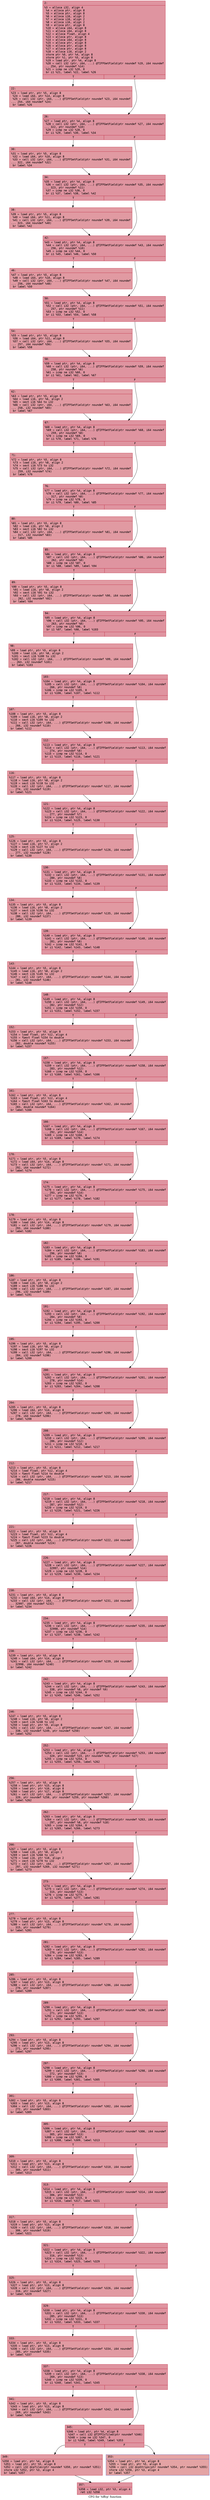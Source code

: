 digraph "CFG for 'tiffcp' function" {
	label="CFG for 'tiffcp' function";

	Node0x600003426a30 [shape=record,color="#b70d28ff", style=filled, fillcolor="#b70d2870" fontname="Courier",label="{2:\l|  %3 = alloca i32, align 4\l  %4 = alloca ptr, align 8\l  %5 = alloca ptr, align 8\l  %6 = alloca i16, align 2\l  %7 = alloca i16, align 2\l  %8 = alloca i16, align 2\l  %9 = alloca ptr, align 8\l  %10 = alloca i64, align 8\l  %11 = alloca i64, align 8\l  %12 = alloca float, align 4\l  %13 = alloca ptr, align 8\l  %14 = alloca i64, align 8\l  %15 = alloca ptr, align 8\l  %16 = alloca ptr, align 8\l  %17 = alloca ptr, align 8\l  %18 = alloca i16, align 2\l  store ptr %0, ptr %4, align 8\l  store ptr %1, ptr %5, align 8\l  %19 = load ptr, ptr %4, align 8\l  %20 = call i32 (ptr, i64, ...) @TIFFGetField(ptr noundef %19, i64 noundef\l... 254, ptr noundef %14)\l  %21 = icmp ne i32 %20, 0\l  br i1 %21, label %22, label %26\l|{<s0>T|<s1>F}}"];
	Node0x600003426a30:s0 -> Node0x600003426a80[tooltip="2 -> 22\nProbability 62.50%" ];
	Node0x600003426a30:s1 -> Node0x600003426ad0[tooltip="2 -> 26\nProbability 37.50%" ];
	Node0x600003426a80 [shape=record,color="#b70d28ff", style=filled, fillcolor="#bb1b2c70" fontname="Courier",label="{22:\l|  %23 = load ptr, ptr %5, align 8\l  %24 = load i64, ptr %14, align 8\l  %25 = call i32 (ptr, i64, ...) @TIFFSetField(ptr noundef %23, i64 noundef\l... 254, i64 noundef %24)\l  br label %26\l}"];
	Node0x600003426a80 -> Node0x600003426ad0[tooltip="22 -> 26\nProbability 100.00%" ];
	Node0x600003426ad0 [shape=record,color="#b70d28ff", style=filled, fillcolor="#b70d2870" fontname="Courier",label="{26:\l|  %27 = load ptr, ptr %4, align 8\l  %28 = call i32 (ptr, i64, ...) @TIFFGetField(ptr noundef %27, i64 noundef\l... 322, ptr noundef %10)\l  %29 = icmp ne i32 %28, 0\l  br i1 %29, label %30, label %34\l|{<s0>T|<s1>F}}"];
	Node0x600003426ad0:s0 -> Node0x600003426b20[tooltip="26 -> 30\nProbability 62.50%" ];
	Node0x600003426ad0:s1 -> Node0x600003426b70[tooltip="26 -> 34\nProbability 37.50%" ];
	Node0x600003426b20 [shape=record,color="#b70d28ff", style=filled, fillcolor="#bb1b2c70" fontname="Courier",label="{30:\l|  %31 = load ptr, ptr %5, align 8\l  %32 = load i64, ptr %10, align 8\l  %33 = call i32 (ptr, i64, ...) @TIFFSetField(ptr noundef %31, i64 noundef\l... 322, i64 noundef %32)\l  br label %34\l}"];
	Node0x600003426b20 -> Node0x600003426b70[tooltip="30 -> 34\nProbability 100.00%" ];
	Node0x600003426b70 [shape=record,color="#b70d28ff", style=filled, fillcolor="#b70d2870" fontname="Courier",label="{34:\l|  %35 = load ptr, ptr %4, align 8\l  %36 = call i32 (ptr, i64, ...) @TIFFGetField(ptr noundef %35, i64 noundef\l... 323, ptr noundef %11)\l  %37 = icmp ne i32 %36, 0\l  br i1 %37, label %38, label %42\l|{<s0>T|<s1>F}}"];
	Node0x600003426b70:s0 -> Node0x600003426bc0[tooltip="34 -> 38\nProbability 62.50%" ];
	Node0x600003426b70:s1 -> Node0x600003426c10[tooltip="34 -> 42\nProbability 37.50%" ];
	Node0x600003426bc0 [shape=record,color="#b70d28ff", style=filled, fillcolor="#bb1b2c70" fontname="Courier",label="{38:\l|  %39 = load ptr, ptr %5, align 8\l  %40 = load i64, ptr %11, align 8\l  %41 = call i32 (ptr, i64, ...) @TIFFSetField(ptr noundef %39, i64 noundef\l... 323, i64 noundef %40)\l  br label %42\l}"];
	Node0x600003426bc0 -> Node0x600003426c10[tooltip="38 -> 42\nProbability 100.00%" ];
	Node0x600003426c10 [shape=record,color="#b70d28ff", style=filled, fillcolor="#b70d2870" fontname="Courier",label="{42:\l|  %43 = load ptr, ptr %4, align 8\l  %44 = call i32 (ptr, i64, ...) @TIFFGetField(ptr noundef %43, i64 noundef\l... 256, ptr noundef %10)\l  %45 = icmp ne i32 %44, 0\l  br i1 %45, label %46, label %50\l|{<s0>T|<s1>F}}"];
	Node0x600003426c10:s0 -> Node0x600003426c60[tooltip="42 -> 46\nProbability 62.50%" ];
	Node0x600003426c10:s1 -> Node0x600003426cb0[tooltip="42 -> 50\nProbability 37.50%" ];
	Node0x600003426c60 [shape=record,color="#b70d28ff", style=filled, fillcolor="#bb1b2c70" fontname="Courier",label="{46:\l|  %47 = load ptr, ptr %5, align 8\l  %48 = load i64, ptr %10, align 8\l  %49 = call i32 (ptr, i64, ...) @TIFFSetField(ptr noundef %47, i64 noundef\l... 256, i64 noundef %48)\l  br label %50\l}"];
	Node0x600003426c60 -> Node0x600003426cb0[tooltip="46 -> 50\nProbability 100.00%" ];
	Node0x600003426cb0 [shape=record,color="#b70d28ff", style=filled, fillcolor="#b70d2870" fontname="Courier",label="{50:\l|  %51 = load ptr, ptr %4, align 8\l  %52 = call i32 (ptr, i64, ...) @TIFFGetField(ptr noundef %51, i64 noundef\l... 257, ptr noundef %11)\l  %53 = icmp ne i32 %52, 0\l  br i1 %53, label %54, label %58\l|{<s0>T|<s1>F}}"];
	Node0x600003426cb0:s0 -> Node0x600003426d00[tooltip="50 -> 54\nProbability 62.50%" ];
	Node0x600003426cb0:s1 -> Node0x600003426d50[tooltip="50 -> 58\nProbability 37.50%" ];
	Node0x600003426d00 [shape=record,color="#b70d28ff", style=filled, fillcolor="#bb1b2c70" fontname="Courier",label="{54:\l|  %55 = load ptr, ptr %5, align 8\l  %56 = load i64, ptr %11, align 8\l  %57 = call i32 (ptr, i64, ...) @TIFFSetField(ptr noundef %55, i64 noundef\l... 257, i64 noundef %56)\l  br label %58\l}"];
	Node0x600003426d00 -> Node0x600003426d50[tooltip="54 -> 58\nProbability 100.00%" ];
	Node0x600003426d50 [shape=record,color="#b70d28ff", style=filled, fillcolor="#b70d2870" fontname="Courier",label="{58:\l|  %59 = load ptr, ptr %4, align 8\l  %60 = call i32 (ptr, i64, ...) @TIFFGetField(ptr noundef %59, i64 noundef\l... 258, ptr noundef %6)\l  %61 = icmp ne i32 %60, 0\l  br i1 %61, label %62, label %67\l|{<s0>T|<s1>F}}"];
	Node0x600003426d50:s0 -> Node0x600003426da0[tooltip="58 -> 62\nProbability 62.50%" ];
	Node0x600003426d50:s1 -> Node0x600003426df0[tooltip="58 -> 67\nProbability 37.50%" ];
	Node0x600003426da0 [shape=record,color="#b70d28ff", style=filled, fillcolor="#bb1b2c70" fontname="Courier",label="{62:\l|  %63 = load ptr, ptr %5, align 8\l  %64 = load i16, ptr %6, align 2\l  %65 = sext i16 %64 to i32\l  %66 = call i32 (ptr, i64, ...) @TIFFSetField(ptr noundef %63, i64 noundef\l... 258, i32 noundef %65)\l  br label %67\l}"];
	Node0x600003426da0 -> Node0x600003426df0[tooltip="62 -> 67\nProbability 100.00%" ];
	Node0x600003426df0 [shape=record,color="#b70d28ff", style=filled, fillcolor="#b70d2870" fontname="Courier",label="{67:\l|  %68 = load ptr, ptr %4, align 8\l  %69 = call i32 (ptr, i64, ...) @TIFFGetField(ptr noundef %68, i64 noundef\l... 259, ptr noundef %8)\l  %70 = icmp ne i32 %69, 0\l  br i1 %70, label %71, label %76\l|{<s0>T|<s1>F}}"];
	Node0x600003426df0:s0 -> Node0x600003426e40[tooltip="67 -> 71\nProbability 62.50%" ];
	Node0x600003426df0:s1 -> Node0x600003426e90[tooltip="67 -> 76\nProbability 37.50%" ];
	Node0x600003426e40 [shape=record,color="#b70d28ff", style=filled, fillcolor="#bb1b2c70" fontname="Courier",label="{71:\l|  %72 = load ptr, ptr %5, align 8\l  %73 = load i16, ptr %8, align 2\l  %74 = sext i16 %73 to i32\l  %75 = call i32 (ptr, i64, ...) @TIFFSetField(ptr noundef %72, i64 noundef\l... 259, i32 noundef %74)\l  br label %76\l}"];
	Node0x600003426e40 -> Node0x600003426e90[tooltip="71 -> 76\nProbability 100.00%" ];
	Node0x600003426e90 [shape=record,color="#b70d28ff", style=filled, fillcolor="#b70d2870" fontname="Courier",label="{76:\l|  %77 = load ptr, ptr %4, align 8\l  %78 = call i32 (ptr, i64, ...) @TIFFGetField(ptr noundef %77, i64 noundef\l... 317, ptr noundef %8)\l  %79 = icmp ne i32 %78, 0\l  br i1 %79, label %80, label %85\l|{<s0>T|<s1>F}}"];
	Node0x600003426e90:s0 -> Node0x600003426ee0[tooltip="76 -> 80\nProbability 62.50%" ];
	Node0x600003426e90:s1 -> Node0x600003426f30[tooltip="76 -> 85\nProbability 37.50%" ];
	Node0x600003426ee0 [shape=record,color="#b70d28ff", style=filled, fillcolor="#bb1b2c70" fontname="Courier",label="{80:\l|  %81 = load ptr, ptr %5, align 8\l  %82 = load i16, ptr %8, align 2\l  %83 = sext i16 %82 to i32\l  %84 = call i32 (ptr, i64, ...) @TIFFSetField(ptr noundef %81, i64 noundef\l... 317, i32 noundef %83)\l  br label %85\l}"];
	Node0x600003426ee0 -> Node0x600003426f30[tooltip="80 -> 85\nProbability 100.00%" ];
	Node0x600003426f30 [shape=record,color="#b70d28ff", style=filled, fillcolor="#b70d2870" fontname="Courier",label="{85:\l|  %86 = load ptr, ptr %4, align 8\l  %87 = call i32 (ptr, i64, ...) @TIFFGetField(ptr noundef %86, i64 noundef\l... 262, ptr noundef %8)\l  %88 = icmp ne i32 %87, 0\l  br i1 %88, label %89, label %94\l|{<s0>T|<s1>F}}"];
	Node0x600003426f30:s0 -> Node0x600003426f80[tooltip="85 -> 89\nProbability 62.50%" ];
	Node0x600003426f30:s1 -> Node0x600003426fd0[tooltip="85 -> 94\nProbability 37.50%" ];
	Node0x600003426f80 [shape=record,color="#b70d28ff", style=filled, fillcolor="#bb1b2c70" fontname="Courier",label="{89:\l|  %90 = load ptr, ptr %5, align 8\l  %91 = load i16, ptr %8, align 2\l  %92 = sext i16 %91 to i32\l  %93 = call i32 (ptr, i64, ...) @TIFFSetField(ptr noundef %90, i64 noundef\l... 262, i32 noundef %92)\l  br label %94\l}"];
	Node0x600003426f80 -> Node0x600003426fd0[tooltip="89 -> 94\nProbability 100.00%" ];
	Node0x600003426fd0 [shape=record,color="#b70d28ff", style=filled, fillcolor="#b70d2870" fontname="Courier",label="{94:\l|  %95 = load ptr, ptr %4, align 8\l  %96 = call i32 (ptr, i64, ...) @TIFFGetField(ptr noundef %95, i64 noundef\l... 263, ptr noundef %8)\l  %97 = icmp ne i32 %96, 0\l  br i1 %97, label %98, label %103\l|{<s0>T|<s1>F}}"];
	Node0x600003426fd0:s0 -> Node0x600003427020[tooltip="94 -> 98\nProbability 62.50%" ];
	Node0x600003426fd0:s1 -> Node0x600003427070[tooltip="94 -> 103\nProbability 37.50%" ];
	Node0x600003427020 [shape=record,color="#b70d28ff", style=filled, fillcolor="#bb1b2c70" fontname="Courier",label="{98:\l|  %99 = load ptr, ptr %5, align 8\l  %100 = load i16, ptr %8, align 2\l  %101 = sext i16 %100 to i32\l  %102 = call i32 (ptr, i64, ...) @TIFFSetField(ptr noundef %99, i64 noundef\l... 263, i32 noundef %101)\l  br label %103\l}"];
	Node0x600003427020 -> Node0x600003427070[tooltip="98 -> 103\nProbability 100.00%" ];
	Node0x600003427070 [shape=record,color="#b70d28ff", style=filled, fillcolor="#b70d2870" fontname="Courier",label="{103:\l|  %104 = load ptr, ptr %4, align 8\l  %105 = call i32 (ptr, i64, ...) @TIFFGetField(ptr noundef %104, i64 noundef\l... 266, ptr noundef %8)\l  %106 = icmp ne i32 %105, 0\l  br i1 %106, label %107, label %112\l|{<s0>T|<s1>F}}"];
	Node0x600003427070:s0 -> Node0x6000034270c0[tooltip="103 -> 107\nProbability 62.50%" ];
	Node0x600003427070:s1 -> Node0x600003427110[tooltip="103 -> 112\nProbability 37.50%" ];
	Node0x6000034270c0 [shape=record,color="#b70d28ff", style=filled, fillcolor="#bb1b2c70" fontname="Courier",label="{107:\l|  %108 = load ptr, ptr %5, align 8\l  %109 = load i16, ptr %8, align 2\l  %110 = sext i16 %109 to i32\l  %111 = call i32 (ptr, i64, ...) @TIFFSetField(ptr noundef %108, i64 noundef\l... 266, i32 noundef %110)\l  br label %112\l}"];
	Node0x6000034270c0 -> Node0x600003427110[tooltip="107 -> 112\nProbability 100.00%" ];
	Node0x600003427110 [shape=record,color="#b70d28ff", style=filled, fillcolor="#b70d2870" fontname="Courier",label="{112:\l|  %113 = load ptr, ptr %4, align 8\l  %114 = call i32 (ptr, i64, ...) @TIFFGetField(ptr noundef %113, i64 noundef\l... 274, ptr noundef %8)\l  %115 = icmp ne i32 %114, 0\l  br i1 %115, label %116, label %121\l|{<s0>T|<s1>F}}"];
	Node0x600003427110:s0 -> Node0x600003427160[tooltip="112 -> 116\nProbability 62.50%" ];
	Node0x600003427110:s1 -> Node0x6000034271b0[tooltip="112 -> 121\nProbability 37.50%" ];
	Node0x600003427160 [shape=record,color="#b70d28ff", style=filled, fillcolor="#bb1b2c70" fontname="Courier",label="{116:\l|  %117 = load ptr, ptr %5, align 8\l  %118 = load i16, ptr %8, align 2\l  %119 = sext i16 %118 to i32\l  %120 = call i32 (ptr, i64, ...) @TIFFSetField(ptr noundef %117, i64 noundef\l... 274, i32 noundef %119)\l  br label %121\l}"];
	Node0x600003427160 -> Node0x6000034271b0[tooltip="116 -> 121\nProbability 100.00%" ];
	Node0x6000034271b0 [shape=record,color="#b70d28ff", style=filled, fillcolor="#b70d2870" fontname="Courier",label="{121:\l|  %122 = load ptr, ptr %4, align 8\l  %123 = call i32 (ptr, i64, ...) @TIFFGetField(ptr noundef %122, i64 noundef\l... 277, ptr noundef %7)\l  %124 = icmp ne i32 %123, 0\l  br i1 %124, label %125, label %130\l|{<s0>T|<s1>F}}"];
	Node0x6000034271b0:s0 -> Node0x600003427200[tooltip="121 -> 125\nProbability 62.50%" ];
	Node0x6000034271b0:s1 -> Node0x600003427250[tooltip="121 -> 130\nProbability 37.50%" ];
	Node0x600003427200 [shape=record,color="#b70d28ff", style=filled, fillcolor="#bb1b2c70" fontname="Courier",label="{125:\l|  %126 = load ptr, ptr %5, align 8\l  %127 = load i16, ptr %7, align 2\l  %128 = sext i16 %127 to i32\l  %129 = call i32 (ptr, i64, ...) @TIFFSetField(ptr noundef %126, i64 noundef\l... 277, i32 noundef %128)\l  br label %130\l}"];
	Node0x600003427200 -> Node0x600003427250[tooltip="125 -> 130\nProbability 100.00%" ];
	Node0x600003427250 [shape=record,color="#b70d28ff", style=filled, fillcolor="#b70d2870" fontname="Courier",label="{130:\l|  %131 = load ptr, ptr %4, align 8\l  %132 = call i32 (ptr, i64, ...) @TIFFGetField(ptr noundef %131, i64 noundef\l... 280, ptr noundef %8)\l  %133 = icmp ne i32 %132, 0\l  br i1 %133, label %134, label %139\l|{<s0>T|<s1>F}}"];
	Node0x600003427250:s0 -> Node0x6000034272a0[tooltip="130 -> 134\nProbability 62.50%" ];
	Node0x600003427250:s1 -> Node0x6000034272f0[tooltip="130 -> 139\nProbability 37.50%" ];
	Node0x6000034272a0 [shape=record,color="#b70d28ff", style=filled, fillcolor="#bb1b2c70" fontname="Courier",label="{134:\l|  %135 = load ptr, ptr %5, align 8\l  %136 = load i16, ptr %8, align 2\l  %137 = sext i16 %136 to i32\l  %138 = call i32 (ptr, i64, ...) @TIFFSetField(ptr noundef %135, i64 noundef\l... 280, i32 noundef %137)\l  br label %139\l}"];
	Node0x6000034272a0 -> Node0x6000034272f0[tooltip="134 -> 139\nProbability 100.00%" ];
	Node0x6000034272f0 [shape=record,color="#b70d28ff", style=filled, fillcolor="#b70d2870" fontname="Courier",label="{139:\l|  %140 = load ptr, ptr %4, align 8\l  %141 = call i32 (ptr, i64, ...) @TIFFGetField(ptr noundef %140, i64 noundef\l... 281, ptr noundef %8)\l  %142 = icmp ne i32 %141, 0\l  br i1 %142, label %143, label %148\l|{<s0>T|<s1>F}}"];
	Node0x6000034272f0:s0 -> Node0x600003427340[tooltip="139 -> 143\nProbability 62.50%" ];
	Node0x6000034272f0:s1 -> Node0x600003427390[tooltip="139 -> 148\nProbability 37.50%" ];
	Node0x600003427340 [shape=record,color="#b70d28ff", style=filled, fillcolor="#bb1b2c70" fontname="Courier",label="{143:\l|  %144 = load ptr, ptr %5, align 8\l  %145 = load i16, ptr %8, align 2\l  %146 = sext i16 %145 to i32\l  %147 = call i32 (ptr, i64, ...) @TIFFSetField(ptr noundef %144, i64 noundef\l... 281, i32 noundef %146)\l  br label %148\l}"];
	Node0x600003427340 -> Node0x600003427390[tooltip="143 -> 148\nProbability 100.00%" ];
	Node0x600003427390 [shape=record,color="#b70d28ff", style=filled, fillcolor="#b70d2870" fontname="Courier",label="{148:\l|  %149 = load ptr, ptr %4, align 8\l  %150 = call i32 (ptr, i64, ...) @TIFFGetField(ptr noundef %149, i64 noundef\l... 282, ptr noundef %12)\l  %151 = icmp ne i32 %150, 0\l  br i1 %151, label %152, label %157\l|{<s0>T|<s1>F}}"];
	Node0x600003427390:s0 -> Node0x6000034273e0[tooltip="148 -> 152\nProbability 62.50%" ];
	Node0x600003427390:s1 -> Node0x600003427430[tooltip="148 -> 157\nProbability 37.50%" ];
	Node0x6000034273e0 [shape=record,color="#b70d28ff", style=filled, fillcolor="#bb1b2c70" fontname="Courier",label="{152:\l|  %153 = load ptr, ptr %5, align 8\l  %154 = load float, ptr %12, align 4\l  %155 = fpext float %154 to double\l  %156 = call i32 (ptr, i64, ...) @TIFFSetField(ptr noundef %153, i64 noundef\l... 282, double noundef %155)\l  br label %157\l}"];
	Node0x6000034273e0 -> Node0x600003427430[tooltip="152 -> 157\nProbability 100.00%" ];
	Node0x600003427430 [shape=record,color="#b70d28ff", style=filled, fillcolor="#b70d2870" fontname="Courier",label="{157:\l|  %158 = load ptr, ptr %4, align 8\l  %159 = call i32 (ptr, i64, ...) @TIFFGetField(ptr noundef %158, i64 noundef\l... 283, ptr noundef %12)\l  %160 = icmp ne i32 %159, 0\l  br i1 %160, label %161, label %166\l|{<s0>T|<s1>F}}"];
	Node0x600003427430:s0 -> Node0x600003427480[tooltip="157 -> 161\nProbability 62.50%" ];
	Node0x600003427430:s1 -> Node0x6000034274d0[tooltip="157 -> 166\nProbability 37.50%" ];
	Node0x600003427480 [shape=record,color="#b70d28ff", style=filled, fillcolor="#bb1b2c70" fontname="Courier",label="{161:\l|  %162 = load ptr, ptr %5, align 8\l  %163 = load float, ptr %12, align 4\l  %164 = fpext float %163 to double\l  %165 = call i32 (ptr, i64, ...) @TIFFSetField(ptr noundef %162, i64 noundef\l... 283, double noundef %164)\l  br label %166\l}"];
	Node0x600003427480 -> Node0x6000034274d0[tooltip="161 -> 166\nProbability 100.00%" ];
	Node0x6000034274d0 [shape=record,color="#b70d28ff", style=filled, fillcolor="#b70d2870" fontname="Courier",label="{166:\l|  %167 = load ptr, ptr %4, align 8\l  %168 = call i32 (ptr, i64, ...) @TIFFGetField(ptr noundef %167, i64 noundef\l... 292, ptr noundef %14)\l  %169 = icmp ne i32 %168, 0\l  br i1 %169, label %170, label %174\l|{<s0>T|<s1>F}}"];
	Node0x6000034274d0:s0 -> Node0x600003427520[tooltip="166 -> 170\nProbability 62.50%" ];
	Node0x6000034274d0:s1 -> Node0x600003427570[tooltip="166 -> 174\nProbability 37.50%" ];
	Node0x600003427520 [shape=record,color="#b70d28ff", style=filled, fillcolor="#bb1b2c70" fontname="Courier",label="{170:\l|  %171 = load ptr, ptr %5, align 8\l  %172 = load i64, ptr %14, align 8\l  %173 = call i32 (ptr, i64, ...) @TIFFSetField(ptr noundef %171, i64 noundef\l... 292, i64 noundef %172)\l  br label %174\l}"];
	Node0x600003427520 -> Node0x600003427570[tooltip="170 -> 174\nProbability 100.00%" ];
	Node0x600003427570 [shape=record,color="#b70d28ff", style=filled, fillcolor="#b70d2870" fontname="Courier",label="{174:\l|  %175 = load ptr, ptr %4, align 8\l  %176 = call i32 (ptr, i64, ...) @TIFFGetField(ptr noundef %175, i64 noundef\l... 293, ptr noundef %14)\l  %177 = icmp ne i32 %176, 0\l  br i1 %177, label %178, label %182\l|{<s0>T|<s1>F}}"];
	Node0x600003427570:s0 -> Node0x6000034275c0[tooltip="174 -> 178\nProbability 62.50%" ];
	Node0x600003427570:s1 -> Node0x600003427610[tooltip="174 -> 182\nProbability 37.50%" ];
	Node0x6000034275c0 [shape=record,color="#b70d28ff", style=filled, fillcolor="#bb1b2c70" fontname="Courier",label="{178:\l|  %179 = load ptr, ptr %5, align 8\l  %180 = load i64, ptr %14, align 8\l  %181 = call i32 (ptr, i64, ...) @TIFFSetField(ptr noundef %179, i64 noundef\l... 293, i64 noundef %180)\l  br label %182\l}"];
	Node0x6000034275c0 -> Node0x600003427610[tooltip="178 -> 182\nProbability 100.00%" ];
	Node0x600003427610 [shape=record,color="#b70d28ff", style=filled, fillcolor="#b70d2870" fontname="Courier",label="{182:\l|  %183 = load ptr, ptr %4, align 8\l  %184 = call i32 (ptr, i64, ...) @TIFFGetField(ptr noundef %183, i64 noundef\l... 296, ptr noundef %8)\l  %185 = icmp ne i32 %184, 0\l  br i1 %185, label %186, label %191\l|{<s0>T|<s1>F}}"];
	Node0x600003427610:s0 -> Node0x600003427660[tooltip="182 -> 186\nProbability 62.50%" ];
	Node0x600003427610:s1 -> Node0x6000034276b0[tooltip="182 -> 191\nProbability 37.50%" ];
	Node0x600003427660 [shape=record,color="#b70d28ff", style=filled, fillcolor="#bb1b2c70" fontname="Courier",label="{186:\l|  %187 = load ptr, ptr %5, align 8\l  %188 = load i16, ptr %8, align 2\l  %189 = sext i16 %188 to i32\l  %190 = call i32 (ptr, i64, ...) @TIFFSetField(ptr noundef %187, i64 noundef\l... 296, i32 noundef %189)\l  br label %191\l}"];
	Node0x600003427660 -> Node0x6000034276b0[tooltip="186 -> 191\nProbability 100.00%" ];
	Node0x6000034276b0 [shape=record,color="#b70d28ff", style=filled, fillcolor="#b70d2870" fontname="Courier",label="{191:\l|  %192 = load ptr, ptr %4, align 8\l  %193 = call i32 (ptr, i64, ...) @TIFFGetField(ptr noundef %192, i64 noundef\l... 284, ptr noundef %8)\l  %194 = icmp ne i32 %193, 0\l  br i1 %194, label %195, label %200\l|{<s0>T|<s1>F}}"];
	Node0x6000034276b0:s0 -> Node0x600003427700[tooltip="191 -> 195\nProbability 62.50%" ];
	Node0x6000034276b0:s1 -> Node0x600003427750[tooltip="191 -> 200\nProbability 37.50%" ];
	Node0x600003427700 [shape=record,color="#b70d28ff", style=filled, fillcolor="#bb1b2c70" fontname="Courier",label="{195:\l|  %196 = load ptr, ptr %5, align 8\l  %197 = load i16, ptr %8, align 2\l  %198 = sext i16 %197 to i32\l  %199 = call i32 (ptr, i64, ...) @TIFFSetField(ptr noundef %196, i64 noundef\l... 284, i32 noundef %198)\l  br label %200\l}"];
	Node0x600003427700 -> Node0x600003427750[tooltip="195 -> 200\nProbability 100.00%" ];
	Node0x600003427750 [shape=record,color="#b70d28ff", style=filled, fillcolor="#b70d2870" fontname="Courier",label="{200:\l|  %201 = load ptr, ptr %4, align 8\l  %202 = call i32 (ptr, i64, ...) @TIFFGetField(ptr noundef %201, i64 noundef\l... 278, ptr noundef %14)\l  %203 = icmp ne i32 %202, 0\l  br i1 %203, label %204, label %208\l|{<s0>T|<s1>F}}"];
	Node0x600003427750:s0 -> Node0x6000034277a0[tooltip="200 -> 204\nProbability 62.50%" ];
	Node0x600003427750:s1 -> Node0x6000034277f0[tooltip="200 -> 208\nProbability 37.50%" ];
	Node0x6000034277a0 [shape=record,color="#b70d28ff", style=filled, fillcolor="#bb1b2c70" fontname="Courier",label="{204:\l|  %205 = load ptr, ptr %5, align 8\l  %206 = load i64, ptr %14, align 8\l  %207 = call i32 (ptr, i64, ...) @TIFFSetField(ptr noundef %205, i64 noundef\l... 278, i64 noundef %206)\l  br label %208\l}"];
	Node0x6000034277a0 -> Node0x6000034277f0[tooltip="204 -> 208\nProbability 100.00%" ];
	Node0x6000034277f0 [shape=record,color="#b70d28ff", style=filled, fillcolor="#b70d2870" fontname="Courier",label="{208:\l|  %209 = load ptr, ptr %4, align 8\l  %210 = call i32 (ptr, i64, ...) @TIFFGetField(ptr noundef %209, i64 noundef\l... 286, ptr noundef %12)\l  %211 = icmp ne i32 %210, 0\l  br i1 %211, label %212, label %217\l|{<s0>T|<s1>F}}"];
	Node0x6000034277f0:s0 -> Node0x600003427840[tooltip="208 -> 212\nProbability 62.50%" ];
	Node0x6000034277f0:s1 -> Node0x600003427890[tooltip="208 -> 217\nProbability 37.50%" ];
	Node0x600003427840 [shape=record,color="#b70d28ff", style=filled, fillcolor="#bb1b2c70" fontname="Courier",label="{212:\l|  %213 = load ptr, ptr %5, align 8\l  %214 = load float, ptr %12, align 4\l  %215 = fpext float %214 to double\l  %216 = call i32 (ptr, i64, ...) @TIFFSetField(ptr noundef %213, i64 noundef\l... 286, double noundef %215)\l  br label %217\l}"];
	Node0x600003427840 -> Node0x600003427890[tooltip="212 -> 217\nProbability 100.00%" ];
	Node0x600003427890 [shape=record,color="#b70d28ff", style=filled, fillcolor="#b70d2870" fontname="Courier",label="{217:\l|  %218 = load ptr, ptr %4, align 8\l  %219 = call i32 (ptr, i64, ...) @TIFFGetField(ptr noundef %218, i64 noundef\l... 287, ptr noundef %12)\l  %220 = icmp ne i32 %219, 0\l  br i1 %220, label %221, label %226\l|{<s0>T|<s1>F}}"];
	Node0x600003427890:s0 -> Node0x6000034278e0[tooltip="217 -> 221\nProbability 62.50%" ];
	Node0x600003427890:s1 -> Node0x600003427930[tooltip="217 -> 226\nProbability 37.50%" ];
	Node0x6000034278e0 [shape=record,color="#b70d28ff", style=filled, fillcolor="#bb1b2c70" fontname="Courier",label="{221:\l|  %222 = load ptr, ptr %5, align 8\l  %223 = load float, ptr %12, align 4\l  %224 = fpext float %223 to double\l  %225 = call i32 (ptr, i64, ...) @TIFFSetField(ptr noundef %222, i64 noundef\l... 287, double noundef %224)\l  br label %226\l}"];
	Node0x6000034278e0 -> Node0x600003427930[tooltip="221 -> 226\nProbability 100.00%" ];
	Node0x600003427930 [shape=record,color="#b70d28ff", style=filled, fillcolor="#b70d2870" fontname="Courier",label="{226:\l|  %227 = load ptr, ptr %4, align 8\l  %228 = call i32 (ptr, i64, ...) @TIFFGetField(ptr noundef %227, i64 noundef\l... 32997, ptr noundef %14)\l  %229 = icmp ne i32 %228, 0\l  br i1 %229, label %230, label %234\l|{<s0>T|<s1>F}}"];
	Node0x600003427930:s0 -> Node0x600003427980[tooltip="226 -> 230\nProbability 62.50%" ];
	Node0x600003427930:s1 -> Node0x6000034279d0[tooltip="226 -> 234\nProbability 37.50%" ];
	Node0x600003427980 [shape=record,color="#b70d28ff", style=filled, fillcolor="#bb1b2c70" fontname="Courier",label="{230:\l|  %231 = load ptr, ptr %5, align 8\l  %232 = load i64, ptr %14, align 8\l  %233 = call i32 (ptr, i64, ...) @TIFFSetField(ptr noundef %231, i64 noundef\l... 32997, i64 noundef %232)\l  br label %234\l}"];
	Node0x600003427980 -> Node0x6000034279d0[tooltip="230 -> 234\nProbability 100.00%" ];
	Node0x6000034279d0 [shape=record,color="#b70d28ff", style=filled, fillcolor="#b70d2870" fontname="Courier",label="{234:\l|  %235 = load ptr, ptr %4, align 8\l  %236 = call i32 (ptr, i64, ...) @TIFFGetField(ptr noundef %235, i64 noundef\l... 32998, ptr noundef %14)\l  %237 = icmp ne i32 %236, 0\l  br i1 %237, label %238, label %242\l|{<s0>T|<s1>F}}"];
	Node0x6000034279d0:s0 -> Node0x600003427a20[tooltip="234 -> 238\nProbability 62.50%" ];
	Node0x6000034279d0:s1 -> Node0x600003427a70[tooltip="234 -> 242\nProbability 37.50%" ];
	Node0x600003427a20 [shape=record,color="#b70d28ff", style=filled, fillcolor="#bb1b2c70" fontname="Courier",label="{238:\l|  %239 = load ptr, ptr %5, align 8\l  %240 = load i64, ptr %14, align 8\l  %241 = call i32 (ptr, i64, ...) @TIFFSetField(ptr noundef %239, i64 noundef\l... 32998, i64 noundef %240)\l  br label %242\l}"];
	Node0x600003427a20 -> Node0x600003427a70[tooltip="238 -> 242\nProbability 100.00%" ];
	Node0x600003427a70 [shape=record,color="#b70d28ff", style=filled, fillcolor="#b70d2870" fontname="Courier",label="{242:\l|  %243 = load ptr, ptr %4, align 8\l  %244 = call i32 (ptr, i64, ...) @TIFFGetField(ptr noundef %243, i64 noundef\l... 338, ptr noundef %8, ptr noundef %9)\l  %245 = icmp ne i32 %244, 0\l  br i1 %245, label %246, label %252\l|{<s0>T|<s1>F}}"];
	Node0x600003427a70:s0 -> Node0x600003427ac0[tooltip="242 -> 246\nProbability 62.50%" ];
	Node0x600003427a70:s1 -> Node0x600003427b10[tooltip="242 -> 252\nProbability 37.50%" ];
	Node0x600003427ac0 [shape=record,color="#b70d28ff", style=filled, fillcolor="#bb1b2c70" fontname="Courier",label="{246:\l|  %247 = load ptr, ptr %5, align 8\l  %248 = load i16, ptr %8, align 2\l  %249 = sext i16 %248 to i32\l  %250 = load ptr, ptr %9, align 8\l  %251 = call i32 (ptr, i64, ...) @TIFFSetField(ptr noundef %247, i64 noundef\l... 338, i32 noundef %249, ptr noundef %250)\l  br label %252\l}"];
	Node0x600003427ac0 -> Node0x600003427b10[tooltip="246 -> 252\nProbability 100.00%" ];
	Node0x600003427b10 [shape=record,color="#b70d28ff", style=filled, fillcolor="#b70d2870" fontname="Courier",label="{252:\l|  %253 = load ptr, ptr %4, align 8\l  %254 = call i32 (ptr, i64, ...) @TIFFGetField(ptr noundef %253, i64 noundef\l... 320, ptr noundef %15, ptr noundef %16, ptr noundef %17)\l  %255 = icmp ne i32 %254, 0\l  br i1 %255, label %256, label %262\l|{<s0>T|<s1>F}}"];
	Node0x600003427b10:s0 -> Node0x600003427b60[tooltip="252 -> 256\nProbability 62.50%" ];
	Node0x600003427b10:s1 -> Node0x600003427bb0[tooltip="252 -> 262\nProbability 37.50%" ];
	Node0x600003427b60 [shape=record,color="#b70d28ff", style=filled, fillcolor="#bb1b2c70" fontname="Courier",label="{256:\l|  %257 = load ptr, ptr %5, align 8\l  %258 = load ptr, ptr %15, align 8\l  %259 = load ptr, ptr %16, align 8\l  %260 = load ptr, ptr %17, align 8\l  %261 = call i32 (ptr, i64, ...) @TIFFSetField(ptr noundef %257, i64 noundef\l... 320, ptr noundef %258, ptr noundef %259, ptr noundef %260)\l  br label %262\l}"];
	Node0x600003427b60 -> Node0x600003427bb0[tooltip="256 -> 262\nProbability 100.00%" ];
	Node0x600003427bb0 [shape=record,color="#b70d28ff", style=filled, fillcolor="#b70d2870" fontname="Courier",label="{262:\l|  %263 = load ptr, ptr %4, align 8\l  %264 = call i32 (ptr, i64, ...) @TIFFGetField(ptr noundef %263, i64 noundef\l... 297, ptr noundef %8, ptr noundef %18)\l  %265 = icmp ne i32 %264, 0\l  br i1 %265, label %266, label %273\l|{<s0>T|<s1>F}}"];
	Node0x600003427bb0:s0 -> Node0x600003427c00[tooltip="262 -> 266\nProbability 62.50%" ];
	Node0x600003427bb0:s1 -> Node0x600003427c50[tooltip="262 -> 273\nProbability 37.50%" ];
	Node0x600003427c00 [shape=record,color="#b70d28ff", style=filled, fillcolor="#bb1b2c70" fontname="Courier",label="{266:\l|  %267 = load ptr, ptr %5, align 8\l  %268 = load i16, ptr %8, align 2\l  %269 = sext i16 %268 to i32\l  %270 = load i16, ptr %18, align 2\l  %271 = zext i16 %270 to i32\l  %272 = call i32 (ptr, i64, ...) @TIFFSetField(ptr noundef %267, i64 noundef\l... 297, i32 noundef %269, i32 noundef %271)\l  br label %273\l}"];
	Node0x600003427c00 -> Node0x600003427c50[tooltip="266 -> 273\nProbability 100.00%" ];
	Node0x600003427c50 [shape=record,color="#b70d28ff", style=filled, fillcolor="#b70d2870" fontname="Courier",label="{273:\l|  %274 = load ptr, ptr %4, align 8\l  %275 = call i32 (ptr, i64, ...) @TIFFGetField(ptr noundef %274, i64 noundef\l... 315, ptr noundef %13)\l  %276 = icmp ne i32 %275, 0\l  br i1 %276, label %277, label %281\l|{<s0>T|<s1>F}}"];
	Node0x600003427c50:s0 -> Node0x600003427ca0[tooltip="273 -> 277\nProbability 62.50%" ];
	Node0x600003427c50:s1 -> Node0x600003427cf0[tooltip="273 -> 281\nProbability 37.50%" ];
	Node0x600003427ca0 [shape=record,color="#b70d28ff", style=filled, fillcolor="#bb1b2c70" fontname="Courier",label="{277:\l|  %278 = load ptr, ptr %5, align 8\l  %279 = load ptr, ptr %13, align 8\l  %280 = call i32 (ptr, i64, ...) @TIFFSetField(ptr noundef %278, i64 noundef\l... 315, ptr noundef %279)\l  br label %281\l}"];
	Node0x600003427ca0 -> Node0x600003427cf0[tooltip="277 -> 281\nProbability 100.00%" ];
	Node0x600003427cf0 [shape=record,color="#b70d28ff", style=filled, fillcolor="#b70d2870" fontname="Courier",label="{281:\l|  %282 = load ptr, ptr %4, align 8\l  %283 = call i32 (ptr, i64, ...) @TIFFGetField(ptr noundef %282, i64 noundef\l... 270, ptr noundef %13)\l  %284 = icmp ne i32 %283, 0\l  br i1 %284, label %285, label %289\l|{<s0>T|<s1>F}}"];
	Node0x600003427cf0:s0 -> Node0x600003427d40[tooltip="281 -> 285\nProbability 62.50%" ];
	Node0x600003427cf0:s1 -> Node0x600003427d90[tooltip="281 -> 289\nProbability 37.50%" ];
	Node0x600003427d40 [shape=record,color="#b70d28ff", style=filled, fillcolor="#bb1b2c70" fontname="Courier",label="{285:\l|  %286 = load ptr, ptr %5, align 8\l  %287 = load ptr, ptr %13, align 8\l  %288 = call i32 (ptr, i64, ...) @TIFFSetField(ptr noundef %286, i64 noundef\l... 270, ptr noundef %287)\l  br label %289\l}"];
	Node0x600003427d40 -> Node0x600003427d90[tooltip="285 -> 289\nProbability 100.00%" ];
	Node0x600003427d90 [shape=record,color="#b70d28ff", style=filled, fillcolor="#b70d2870" fontname="Courier",label="{289:\l|  %290 = load ptr, ptr %4, align 8\l  %291 = call i32 (ptr, i64, ...) @TIFFGetField(ptr noundef %290, i64 noundef\l... 271, ptr noundef %13)\l  %292 = icmp ne i32 %291, 0\l  br i1 %292, label %293, label %297\l|{<s0>T|<s1>F}}"];
	Node0x600003427d90:s0 -> Node0x600003427de0[tooltip="289 -> 293\nProbability 62.50%" ];
	Node0x600003427d90:s1 -> Node0x600003427e30[tooltip="289 -> 297\nProbability 37.50%" ];
	Node0x600003427de0 [shape=record,color="#b70d28ff", style=filled, fillcolor="#bb1b2c70" fontname="Courier",label="{293:\l|  %294 = load ptr, ptr %5, align 8\l  %295 = load ptr, ptr %13, align 8\l  %296 = call i32 (ptr, i64, ...) @TIFFSetField(ptr noundef %294, i64 noundef\l... 271, ptr noundef %295)\l  br label %297\l}"];
	Node0x600003427de0 -> Node0x600003427e30[tooltip="293 -> 297\nProbability 100.00%" ];
	Node0x600003427e30 [shape=record,color="#b70d28ff", style=filled, fillcolor="#b70d2870" fontname="Courier",label="{297:\l|  %298 = load ptr, ptr %4, align 8\l  %299 = call i32 (ptr, i64, ...) @TIFFGetField(ptr noundef %298, i64 noundef\l... 272, ptr noundef %13)\l  %300 = icmp ne i32 %299, 0\l  br i1 %300, label %301, label %305\l|{<s0>T|<s1>F}}"];
	Node0x600003427e30:s0 -> Node0x600003427e80[tooltip="297 -> 301\nProbability 62.50%" ];
	Node0x600003427e30:s1 -> Node0x600003427ed0[tooltip="297 -> 305\nProbability 37.50%" ];
	Node0x600003427e80 [shape=record,color="#b70d28ff", style=filled, fillcolor="#bb1b2c70" fontname="Courier",label="{301:\l|  %302 = load ptr, ptr %5, align 8\l  %303 = load ptr, ptr %13, align 8\l  %304 = call i32 (ptr, i64, ...) @TIFFSetField(ptr noundef %302, i64 noundef\l... 272, ptr noundef %303)\l  br label %305\l}"];
	Node0x600003427e80 -> Node0x600003427ed0[tooltip="301 -> 305\nProbability 100.00%" ];
	Node0x600003427ed0 [shape=record,color="#b70d28ff", style=filled, fillcolor="#b70d2870" fontname="Courier",label="{305:\l|  %306 = load ptr, ptr %4, align 8\l  %307 = call i32 (ptr, i64, ...) @TIFFGetField(ptr noundef %306, i64 noundef\l... 305, ptr noundef %13)\l  %308 = icmp ne i32 %307, 0\l  br i1 %308, label %309, label %313\l|{<s0>T|<s1>F}}"];
	Node0x600003427ed0:s0 -> Node0x600003427f20[tooltip="305 -> 309\nProbability 62.50%" ];
	Node0x600003427ed0:s1 -> Node0x600003427f70[tooltip="305 -> 313\nProbability 37.50%" ];
	Node0x600003427f20 [shape=record,color="#b70d28ff", style=filled, fillcolor="#bb1b2c70" fontname="Courier",label="{309:\l|  %310 = load ptr, ptr %5, align 8\l  %311 = load ptr, ptr %13, align 8\l  %312 = call i32 (ptr, i64, ...) @TIFFSetField(ptr noundef %310, i64 noundef\l... 305, ptr noundef %311)\l  br label %313\l}"];
	Node0x600003427f20 -> Node0x600003427f70[tooltip="309 -> 313\nProbability 100.00%" ];
	Node0x600003427f70 [shape=record,color="#b70d28ff", style=filled, fillcolor="#b70d2870" fontname="Courier",label="{313:\l|  %314 = load ptr, ptr %4, align 8\l  %315 = call i32 (ptr, i64, ...) @TIFFGetField(ptr noundef %314, i64 noundef\l... 306, ptr noundef %13)\l  %316 = icmp ne i32 %315, 0\l  br i1 %316, label %317, label %321\l|{<s0>T|<s1>F}}"];
	Node0x600003427f70:s0 -> Node0x600003420000[tooltip="313 -> 317\nProbability 62.50%" ];
	Node0x600003427f70:s1 -> Node0x600003420050[tooltip="313 -> 321\nProbability 37.50%" ];
	Node0x600003420000 [shape=record,color="#b70d28ff", style=filled, fillcolor="#bb1b2c70" fontname="Courier",label="{317:\l|  %318 = load ptr, ptr %5, align 8\l  %319 = load ptr, ptr %13, align 8\l  %320 = call i32 (ptr, i64, ...) @TIFFSetField(ptr noundef %318, i64 noundef\l... 306, ptr noundef %319)\l  br label %321\l}"];
	Node0x600003420000 -> Node0x600003420050[tooltip="317 -> 321\nProbability 100.00%" ];
	Node0x600003420050 [shape=record,color="#b70d28ff", style=filled, fillcolor="#b70d2870" fontname="Courier",label="{321:\l|  %322 = load ptr, ptr %4, align 8\l  %323 = call i32 (ptr, i64, ...) @TIFFGetField(ptr noundef %322, i64 noundef\l... 316, ptr noundef %13)\l  %324 = icmp ne i32 %323, 0\l  br i1 %324, label %325, label %329\l|{<s0>T|<s1>F}}"];
	Node0x600003420050:s0 -> Node0x6000034200a0[tooltip="321 -> 325\nProbability 62.50%" ];
	Node0x600003420050:s1 -> Node0x6000034200f0[tooltip="321 -> 329\nProbability 37.50%" ];
	Node0x6000034200a0 [shape=record,color="#b70d28ff", style=filled, fillcolor="#bb1b2c70" fontname="Courier",label="{325:\l|  %326 = load ptr, ptr %5, align 8\l  %327 = load ptr, ptr %13, align 8\l  %328 = call i32 (ptr, i64, ...) @TIFFSetField(ptr noundef %326, i64 noundef\l... 316, ptr noundef %327)\l  br label %329\l}"];
	Node0x6000034200a0 -> Node0x6000034200f0[tooltip="325 -> 329\nProbability 100.00%" ];
	Node0x6000034200f0 [shape=record,color="#b70d28ff", style=filled, fillcolor="#b70d2870" fontname="Courier",label="{329:\l|  %330 = load ptr, ptr %4, align 8\l  %331 = call i32 (ptr, i64, ...) @TIFFGetField(ptr noundef %330, i64 noundef\l... 285, ptr noundef %13)\l  %332 = icmp ne i32 %331, 0\l  br i1 %332, label %333, label %337\l|{<s0>T|<s1>F}}"];
	Node0x6000034200f0:s0 -> Node0x600003420140[tooltip="329 -> 333\nProbability 62.50%" ];
	Node0x6000034200f0:s1 -> Node0x600003420190[tooltip="329 -> 337\nProbability 37.50%" ];
	Node0x600003420140 [shape=record,color="#b70d28ff", style=filled, fillcolor="#bb1b2c70" fontname="Courier",label="{333:\l|  %334 = load ptr, ptr %5, align 8\l  %335 = load ptr, ptr %13, align 8\l  %336 = call i32 (ptr, i64, ...) @TIFFSetField(ptr noundef %334, i64 noundef\l... 285, ptr noundef %335)\l  br label %337\l}"];
	Node0x600003420140 -> Node0x600003420190[tooltip="333 -> 337\nProbability 100.00%" ];
	Node0x600003420190 [shape=record,color="#b70d28ff", style=filled, fillcolor="#b70d2870" fontname="Courier",label="{337:\l|  %338 = load ptr, ptr %4, align 8\l  %339 = call i32 (ptr, i64, ...) @TIFFGetField(ptr noundef %338, i64 noundef\l... 269, ptr noundef %13)\l  %340 = icmp ne i32 %339, 0\l  br i1 %340, label %341, label %345\l|{<s0>T|<s1>F}}"];
	Node0x600003420190:s0 -> Node0x6000034201e0[tooltip="337 -> 341\nProbability 62.50%" ];
	Node0x600003420190:s1 -> Node0x600003420230[tooltip="337 -> 345\nProbability 37.50%" ];
	Node0x6000034201e0 [shape=record,color="#b70d28ff", style=filled, fillcolor="#bb1b2c70" fontname="Courier",label="{341:\l|  %342 = load ptr, ptr %5, align 8\l  %343 = load ptr, ptr %13, align 8\l  %344 = call i32 (ptr, i64, ...) @TIFFSetField(ptr noundef %342, i64 noundef\l... 269, ptr noundef %343)\l  br label %345\l}"];
	Node0x6000034201e0 -> Node0x600003420230[tooltip="341 -> 345\nProbability 100.00%" ];
	Node0x600003420230 [shape=record,color="#b70d28ff", style=filled, fillcolor="#b70d2870" fontname="Courier",label="{345:\l|  %346 = load ptr, ptr %4, align 8\l  %347 = call i32 @TIFFIsTiled(ptr noundef %346)\l  %348 = icmp ne i32 %347, 0\l  br i1 %348, label %349, label %353\l|{<s0>T|<s1>F}}"];
	Node0x600003420230:s0 -> Node0x600003420280[tooltip="345 -> 349\nProbability 62.50%" ];
	Node0x600003420230:s1 -> Node0x6000034202d0[tooltip="345 -> 353\nProbability 37.50%" ];
	Node0x600003420280 [shape=record,color="#b70d28ff", style=filled, fillcolor="#bb1b2c70" fontname="Courier",label="{349:\l|  %350 = load ptr, ptr %4, align 8\l  %351 = load ptr, ptr %5, align 8\l  %352 = call i32 @cpTiles(ptr noundef %350, ptr noundef %351)\l  store i32 %352, ptr %3, align 4\l  br label %357\l}"];
	Node0x600003420280 -> Node0x600003420320[tooltip="349 -> 357\nProbability 100.00%" ];
	Node0x6000034202d0 [shape=record,color="#3d50c3ff", style=filled, fillcolor="#c32e3170" fontname="Courier",label="{353:\l|  %354 = load ptr, ptr %4, align 8\l  %355 = load ptr, ptr %5, align 8\l  %356 = call i32 @cpStrips(ptr noundef %354, ptr noundef %355)\l  store i32 %356, ptr %3, align 4\l  br label %357\l}"];
	Node0x6000034202d0 -> Node0x600003420320[tooltip="353 -> 357\nProbability 100.00%" ];
	Node0x600003420320 [shape=record,color="#b70d28ff", style=filled, fillcolor="#b70d2870" fontname="Courier",label="{357:\l|  %358 = load i32, ptr %3, align 4\l  ret i32 %358\l}"];
}
